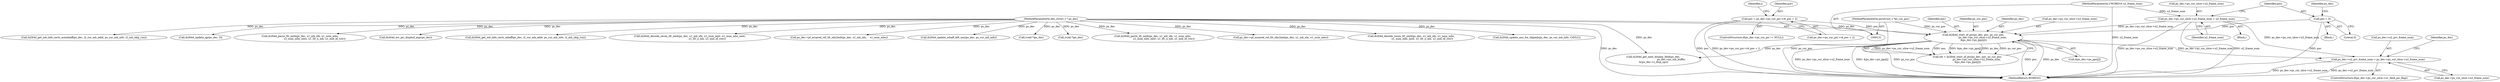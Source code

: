 digraph "0_Android_0b23c81c3dd9ec38f7e6806a3955fed1925541a0_1@pointer" {
"1000901" [label="(Call,ps_dec->u2_prv_frame_num = ps_dec->ps_cur_slice->u2_frame_num)"];
"1000238" [label="(Call,ps_dec->ps_cur_slice->u2_frame_num = u2_frame_num)"];
"1000135" [label="(MethodParameterIn,UWORD16 u2_frame_num)"];
"1000369" [label="(Call,ih264d_start_of_pic(ps_dec, poc, ps_cur_poc,\n                        ps_dec->ps_cur_slice->u2_frame_num,\n &ps_dec->ps_pps[j]))"];
"1000132" [label="(MethodParameterIn,dec_struct_t * ps_dec)"];
"1000280" [label="(Call,poc = ps_dec->ps_cur_pic->i4_poc + 2)"];
"1000249" [label="(Call,poc = 0)"];
"1000136" [label="(MethodParameterIn,pocstruct_t *ps_cur_poc)"];
"1000209" [label="(Call,ih264d_err_pic_dispbuf_mgr(ps_dec))"];
"1000255" [label="(Identifier,ps_dec)"];
"1001132" [label="(Call,ih264d_get_mb_info_cavlc_mbaff(ps_dec, i2_cur_mb_addr, ps_cur_mb_info, i2_mb_skip_run))"];
"1001328" [label="(Call,ih264d_decode_recon_tfr_nmb(ps_dec, u1_mb_idx, u1_num_mbs, u1_num_mbs_next,\n                                            u1_tfr_n_mb, u1_end_of_row))"];
"1000660" [label="(Call,ps_dec->pf_mvpred_ref_tfr_nby2mb(ps_dec, u1_mb_idx,    u1_num_mbs))"];
"1000378" [label="(Call,&ps_dec->ps_pps[j])"];
"1000239" [label="(Call,ps_dec->ps_cur_slice->u2_frame_num)"];
"1000280" [label="(Call,poc = ps_dec->ps_cur_pic->i4_poc + 2)"];
"1000372" [label="(Identifier,ps_cur_poc)"];
"1001231" [label="(Call,ih264d_update_mbaff_left_nnz(ps_dec, ps_cur_mb_info))"];
"1000902" [label="(Call,ps_dec->u2_prv_frame_num)"];
"1000507" [label="(Call,(void *)ps_dec)"];
"1000463" [label="(Call,(void *)ps_dec)"];
"1000367" [label="(Call,ret = ih264d_start_of_pic(ps_dec, poc, ps_cur_poc,\n                        ps_dec->ps_cur_slice->u2_frame_num,\n &ps_dec->ps_pps[j]))"];
"1000905" [label="(Call,ps_dec->ps_cur_slice->u2_frame_num)"];
"1000251" [label="(Literal,0)"];
"1000250" [label="(Identifier,poc)"];
"1000369" [label="(Call,ih264d_start_of_pic(ps_dec, poc, ps_cur_poc,\n                        ps_dec->ps_cur_slice->u2_frame_num,\n &ps_dec->ps_pps[j]))"];
"1000408" [label="(Call,ih264d_get_next_display_field(ps_dec,\n                                              ps_dec->ps_out_buffer,\n &(ps_dec->s_disp_op)))"];
"1000707" [label="(Call,ih264d_parse_tfr_nmb(ps_dec, u1_mb_idx, u1_num_mbs,\n                            u1_num_mbs_next, u1_tfr_n_mb, u1_end_of_row))"];
"1000281" [label="(Identifier,poc)"];
"1001290" [label="(Call,ps_dec->pf_mvpred_ref_tfr_nby2mb(ps_dec, u1_mb_idx, u1_num_mbs))"];
"1000244" [label="(Identifier,u2_frame_num)"];
"1000249" [label="(Call,poc = 0)"];
"1000370" [label="(Identifier,ps_dec)"];
"1000135" [label="(MethodParameterIn,UWORD16 u2_frame_num)"];
"1000290" [label="(Identifier,j)"];
"1001427" [label="(MethodReturn,WORD32)"];
"1000721" [label="(Call,ih264d_decode_recon_tfr_nmb(ps_dec, u1_mb_idx, u1_num_mbs,\n                            u1_num_mbs_next, u1_tfr_n_mb, u1_end_of_row))"];
"1000245" [label="(Block,)"];
"1000373" [label="(Call,ps_dec->ps_cur_slice->u2_frame_num)"];
"1000237" [label="(Block,)"];
"1000371" [label="(Identifier,poc)"];
"1000282" [label="(Call,ps_dec->ps_cur_pic->i4_poc + 2)"];
"1000238" [label="(Call,ps_dec->ps_cur_slice->u2_frame_num = u2_frame_num)"];
"1000132" [label="(MethodParameterIn,dec_struct_t * ps_dec)"];
"1000913" [label="(Identifier,ps_dec)"];
"1001203" [label="(Call,ih264d_update_nnz_for_skipmb(ps_dec, ps_cur_mb_info, CAVLC))"];
"1000901" [label="(Call,ps_dec->u2_prv_frame_num = ps_dec->ps_cur_slice->u2_frame_num)"];
"1001138" [label="(Call,ih264d_get_mb_info_cavlc_nonmbaff(ps_dec, i2_cur_mb_addr, ps_cur_mb_info, i2_mb_skip_run))"];
"1001034" [label="(Call,ih264d_update_qp(ps_dec, 0))"];
"1001314" [label="(Call,ih264d_parse_tfr_nmb(ps_dec, u1_mb_idx, u1_num_mbs,\n                                     u1_num_mbs_next, u1_tfr_n_mb, u1_end_of_row))"];
"1000895" [label="(ControlStructure,if(ps_dec->ps_cur_slice->u1_field_pic_flag))"];
"1000274" [label="(ControlStructure,if(ps_dec->ps_cur_pic != NULL))"];
"1000136" [label="(MethodParameterIn,pocstruct_t *ps_cur_poc)"];
"1000901" -> "1000895"  [label="AST: "];
"1000901" -> "1000905"  [label="CFG: "];
"1000902" -> "1000901"  [label="AST: "];
"1000905" -> "1000901"  [label="AST: "];
"1000913" -> "1000901"  [label="CFG: "];
"1000901" -> "1001427"  [label="DDG: ps_dec->ps_cur_slice->u2_frame_num"];
"1000901" -> "1001427"  [label="DDG: ps_dec->u2_prv_frame_num"];
"1000238" -> "1000901"  [label="DDG: ps_dec->ps_cur_slice->u2_frame_num"];
"1000369" -> "1000901"  [label="DDG: ps_dec->ps_cur_slice->u2_frame_num"];
"1000238" -> "1000237"  [label="AST: "];
"1000238" -> "1000244"  [label="CFG: "];
"1000239" -> "1000238"  [label="AST: "];
"1000244" -> "1000238"  [label="AST: "];
"1000250" -> "1000238"  [label="CFG: "];
"1000238" -> "1001427"  [label="DDG: ps_dec->ps_cur_slice->u2_frame_num"];
"1000238" -> "1001427"  [label="DDG: u2_frame_num"];
"1000135" -> "1000238"  [label="DDG: u2_frame_num"];
"1000238" -> "1000369"  [label="DDG: ps_dec->ps_cur_slice->u2_frame_num"];
"1000135" -> "1000131"  [label="AST: "];
"1000135" -> "1001427"  [label="DDG: u2_frame_num"];
"1000369" -> "1000367"  [label="AST: "];
"1000369" -> "1000378"  [label="CFG: "];
"1000370" -> "1000369"  [label="AST: "];
"1000371" -> "1000369"  [label="AST: "];
"1000372" -> "1000369"  [label="AST: "];
"1000373" -> "1000369"  [label="AST: "];
"1000378" -> "1000369"  [label="AST: "];
"1000367" -> "1000369"  [label="CFG: "];
"1000369" -> "1001427"  [label="DDG: ps_dec"];
"1000369" -> "1001427"  [label="DDG: ps_dec->ps_cur_slice->u2_frame_num"];
"1000369" -> "1001427"  [label="DDG: &ps_dec->ps_pps[j]"];
"1000369" -> "1001427"  [label="DDG: ps_cur_poc"];
"1000369" -> "1001427"  [label="DDG: poc"];
"1000369" -> "1000367"  [label="DDG: ps_dec->ps_cur_slice->u2_frame_num"];
"1000369" -> "1000367"  [label="DDG: poc"];
"1000369" -> "1000367"  [label="DDG: &ps_dec->ps_pps[j]"];
"1000369" -> "1000367"  [label="DDG: ps_dec"];
"1000369" -> "1000367"  [label="DDG: ps_cur_poc"];
"1000132" -> "1000369"  [label="DDG: ps_dec"];
"1000280" -> "1000369"  [label="DDG: poc"];
"1000249" -> "1000369"  [label="DDG: poc"];
"1000136" -> "1000369"  [label="DDG: ps_cur_poc"];
"1000369" -> "1000408"  [label="DDG: ps_dec"];
"1000132" -> "1000131"  [label="AST: "];
"1000132" -> "1001427"  [label="DDG: ps_dec"];
"1000132" -> "1000209"  [label="DDG: ps_dec"];
"1000132" -> "1000408"  [label="DDG: ps_dec"];
"1000132" -> "1000463"  [label="DDG: ps_dec"];
"1000132" -> "1000507"  [label="DDG: ps_dec"];
"1000132" -> "1000660"  [label="DDG: ps_dec"];
"1000132" -> "1000707"  [label="DDG: ps_dec"];
"1000132" -> "1000721"  [label="DDG: ps_dec"];
"1000132" -> "1001034"  [label="DDG: ps_dec"];
"1000132" -> "1001132"  [label="DDG: ps_dec"];
"1000132" -> "1001138"  [label="DDG: ps_dec"];
"1000132" -> "1001203"  [label="DDG: ps_dec"];
"1000132" -> "1001231"  [label="DDG: ps_dec"];
"1000132" -> "1001290"  [label="DDG: ps_dec"];
"1000132" -> "1001314"  [label="DDG: ps_dec"];
"1000132" -> "1001328"  [label="DDG: ps_dec"];
"1000280" -> "1000274"  [label="AST: "];
"1000280" -> "1000282"  [label="CFG: "];
"1000281" -> "1000280"  [label="AST: "];
"1000282" -> "1000280"  [label="AST: "];
"1000290" -> "1000280"  [label="CFG: "];
"1000280" -> "1001427"  [label="DDG: ps_dec->ps_cur_pic->i4_poc + 2"];
"1000280" -> "1001427"  [label="DDG: poc"];
"1000249" -> "1000245"  [label="AST: "];
"1000249" -> "1000251"  [label="CFG: "];
"1000250" -> "1000249"  [label="AST: "];
"1000251" -> "1000249"  [label="AST: "];
"1000255" -> "1000249"  [label="CFG: "];
"1000249" -> "1001427"  [label="DDG: poc"];
"1000136" -> "1000131"  [label="AST: "];
"1000136" -> "1001427"  [label="DDG: ps_cur_poc"];
}
